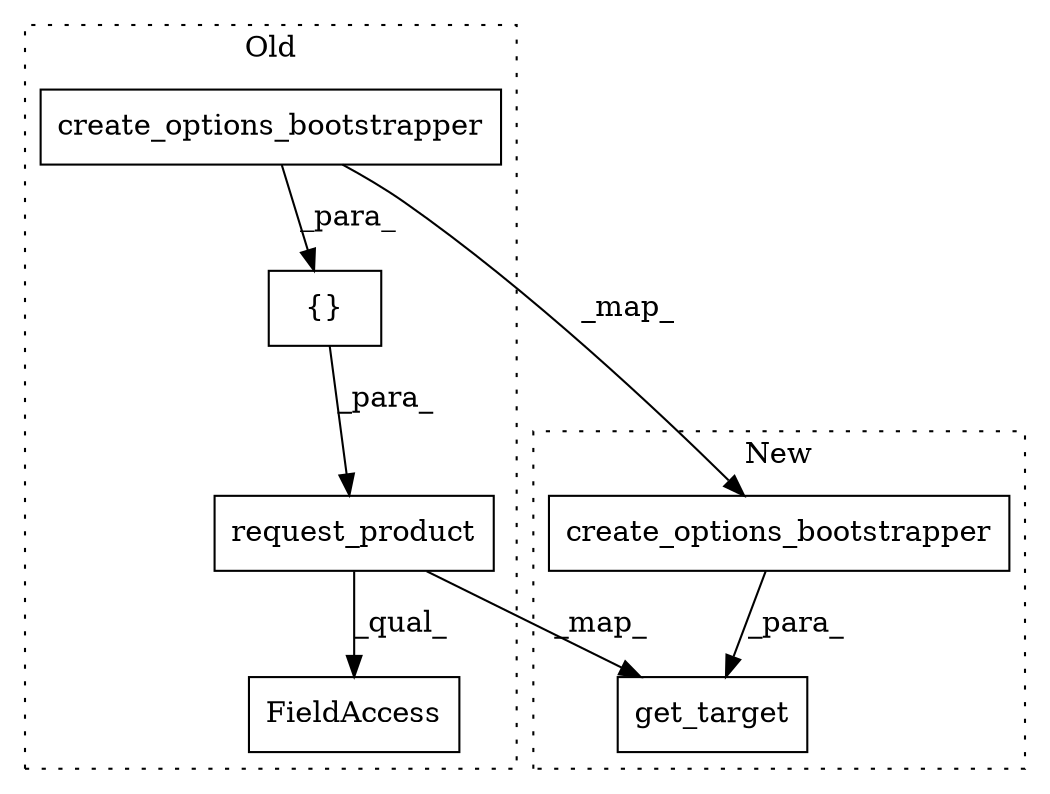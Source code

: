 digraph G {
subgraph cluster0 {
1 [label="request_product" a="32" s="1019,1137" l="16,1" shape="box"];
3 [label="{}" a="4" s="1058,1136" l="1,1" shape="box"];
4 [label="FieldAccess" a="22" s="1007" l="138" shape="box"];
5 [label="create_options_bootstrapper" a="32" s="1107" l="29" shape="box"];
label = "Old";
style="dotted";
}
subgraph cluster1 {
2 [label="get_target" a="32" s="977,1065" l="11,1" shape="box"];
6 [label="create_options_bootstrapper" a="32" s="1036" l="29" shape="box"];
label = "New";
style="dotted";
}
1 -> 2 [label="_map_"];
1 -> 4 [label="_qual_"];
3 -> 1 [label="_para_"];
5 -> 6 [label="_map_"];
5 -> 3 [label="_para_"];
6 -> 2 [label="_para_"];
}